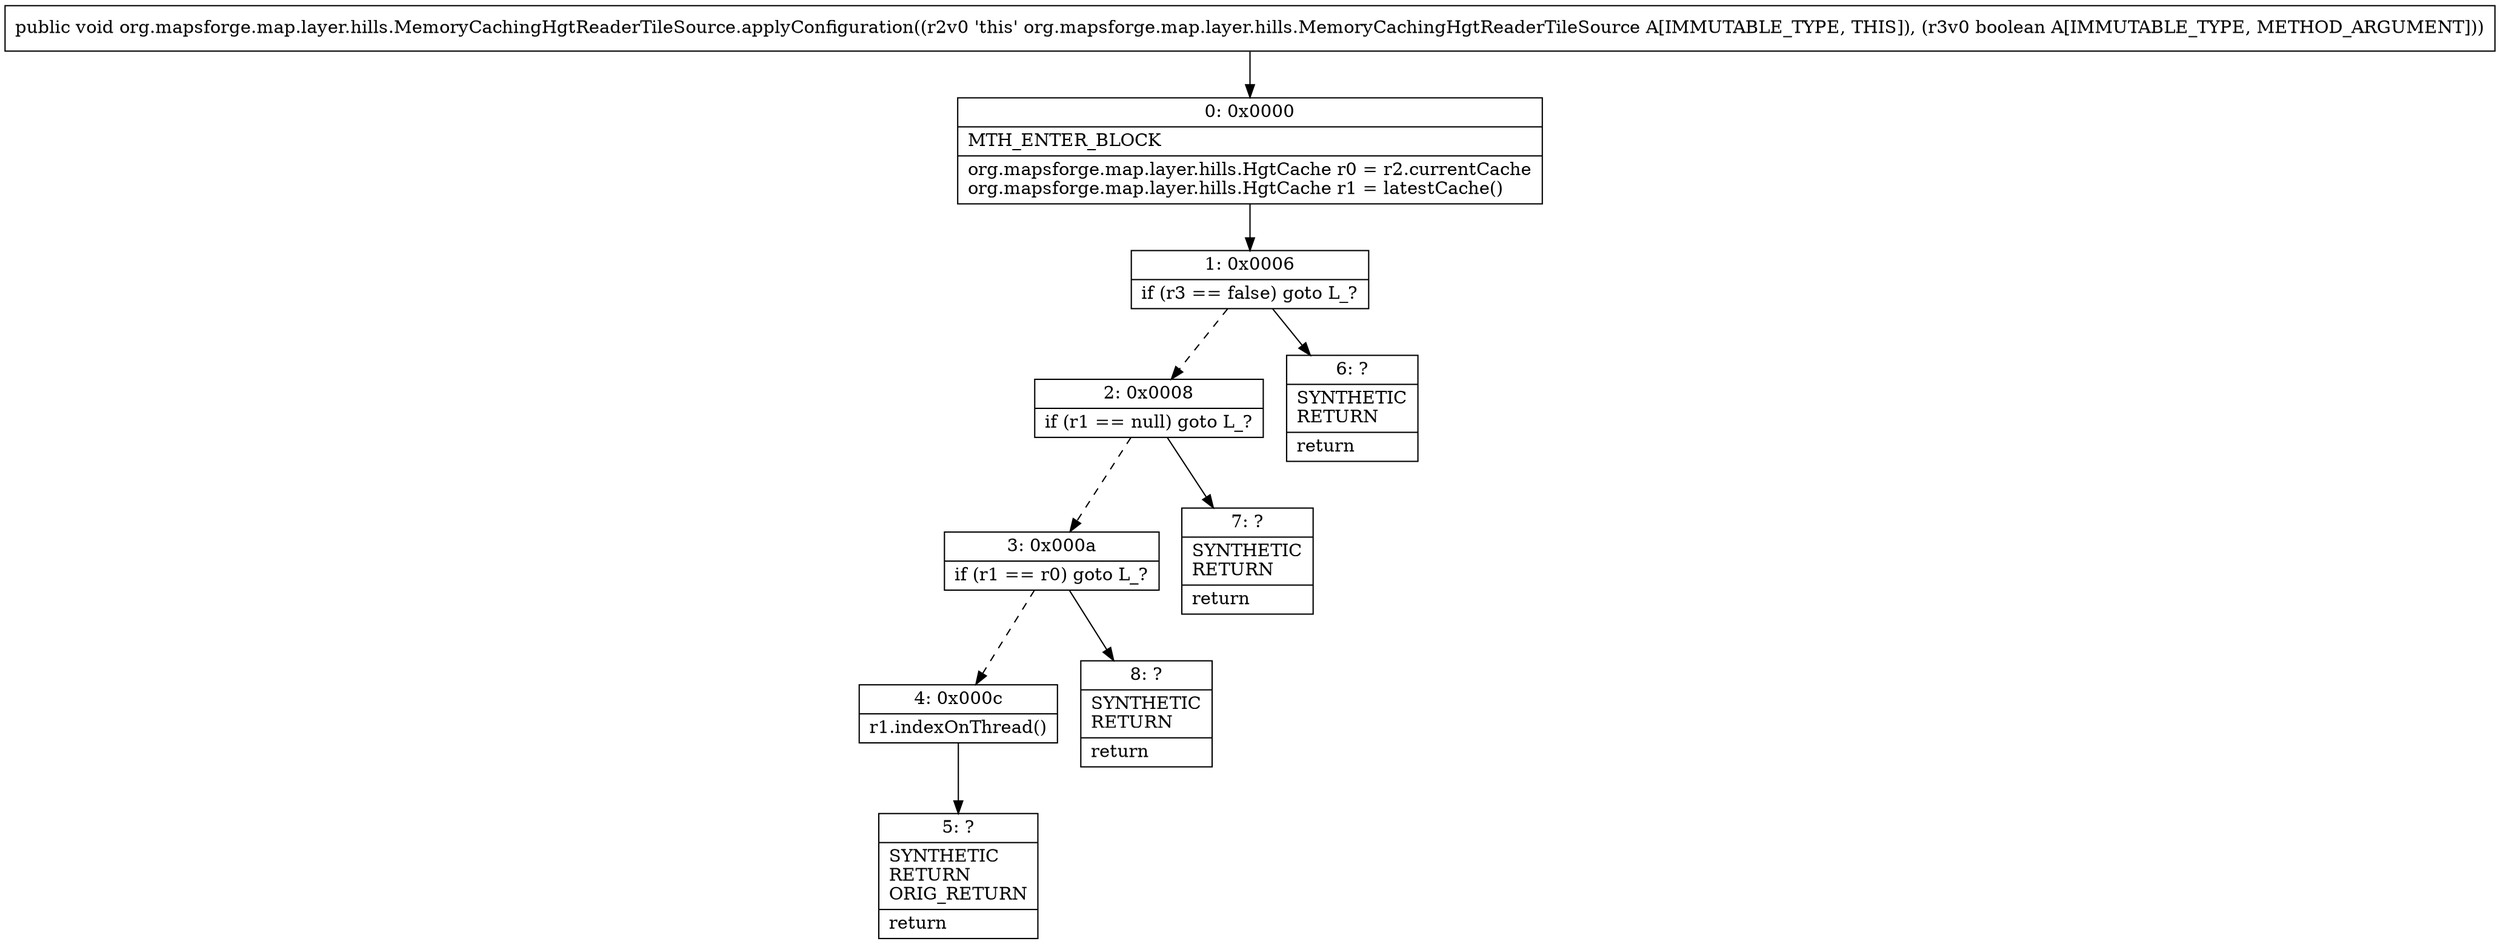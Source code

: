 digraph "CFG fororg.mapsforge.map.layer.hills.MemoryCachingHgtReaderTileSource.applyConfiguration(Z)V" {
Node_0 [shape=record,label="{0\:\ 0x0000|MTH_ENTER_BLOCK\l|org.mapsforge.map.layer.hills.HgtCache r0 = r2.currentCache\lorg.mapsforge.map.layer.hills.HgtCache r1 = latestCache()\l}"];
Node_1 [shape=record,label="{1\:\ 0x0006|if (r3 == false) goto L_?\l}"];
Node_2 [shape=record,label="{2\:\ 0x0008|if (r1 == null) goto L_?\l}"];
Node_3 [shape=record,label="{3\:\ 0x000a|if (r1 == r0) goto L_?\l}"];
Node_4 [shape=record,label="{4\:\ 0x000c|r1.indexOnThread()\l}"];
Node_5 [shape=record,label="{5\:\ ?|SYNTHETIC\lRETURN\lORIG_RETURN\l|return\l}"];
Node_6 [shape=record,label="{6\:\ ?|SYNTHETIC\lRETURN\l|return\l}"];
Node_7 [shape=record,label="{7\:\ ?|SYNTHETIC\lRETURN\l|return\l}"];
Node_8 [shape=record,label="{8\:\ ?|SYNTHETIC\lRETURN\l|return\l}"];
MethodNode[shape=record,label="{public void org.mapsforge.map.layer.hills.MemoryCachingHgtReaderTileSource.applyConfiguration((r2v0 'this' org.mapsforge.map.layer.hills.MemoryCachingHgtReaderTileSource A[IMMUTABLE_TYPE, THIS]), (r3v0 boolean A[IMMUTABLE_TYPE, METHOD_ARGUMENT])) }"];
MethodNode -> Node_0;
Node_0 -> Node_1;
Node_1 -> Node_2[style=dashed];
Node_1 -> Node_6;
Node_2 -> Node_3[style=dashed];
Node_2 -> Node_7;
Node_3 -> Node_4[style=dashed];
Node_3 -> Node_8;
Node_4 -> Node_5;
}

